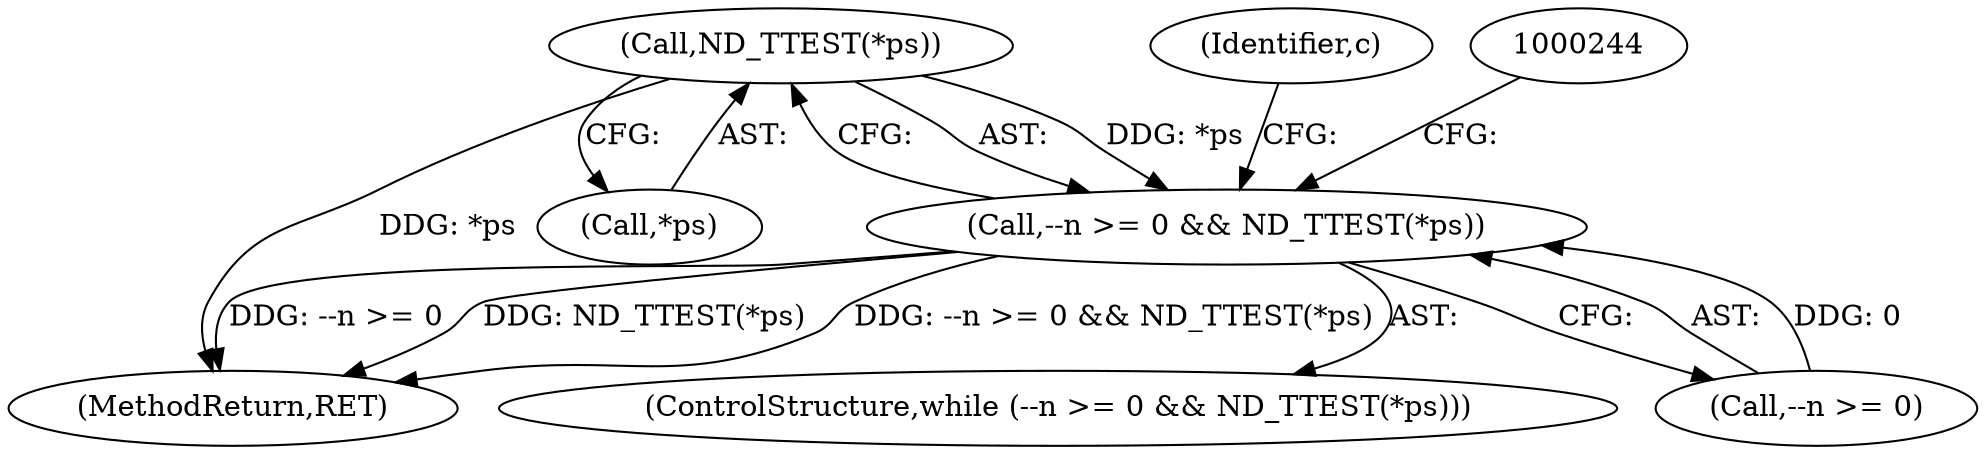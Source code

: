 digraph "0_tcpdump_cc356512f512e7fa423b3674db4bb31dbe40ffec@pointer" {
"1000147" [label="(Call,ND_TTEST(*ps))"];
"1000142" [label="(Call,--n >= 0 && ND_TTEST(*ps))"];
"1000155" [label="(Identifier,c)"];
"1000250" [label="(MethodReturn,RET)"];
"1000141" [label="(ControlStructure,while (--n >= 0 && ND_TTEST(*ps)))"];
"1000142" [label="(Call,--n >= 0 && ND_TTEST(*ps))"];
"1000143" [label="(Call,--n >= 0)"];
"1000147" [label="(Call,ND_TTEST(*ps))"];
"1000148" [label="(Call,*ps)"];
"1000147" -> "1000142"  [label="AST: "];
"1000147" -> "1000148"  [label="CFG: "];
"1000148" -> "1000147"  [label="AST: "];
"1000142" -> "1000147"  [label="CFG: "];
"1000147" -> "1000250"  [label="DDG: *ps"];
"1000147" -> "1000142"  [label="DDG: *ps"];
"1000142" -> "1000141"  [label="AST: "];
"1000142" -> "1000143"  [label="CFG: "];
"1000143" -> "1000142"  [label="AST: "];
"1000155" -> "1000142"  [label="CFG: "];
"1000244" -> "1000142"  [label="CFG: "];
"1000142" -> "1000250"  [label="DDG: --n >= 0 && ND_TTEST(*ps)"];
"1000142" -> "1000250"  [label="DDG: --n >= 0"];
"1000142" -> "1000250"  [label="DDG: ND_TTEST(*ps)"];
"1000143" -> "1000142"  [label="DDG: 0"];
}
